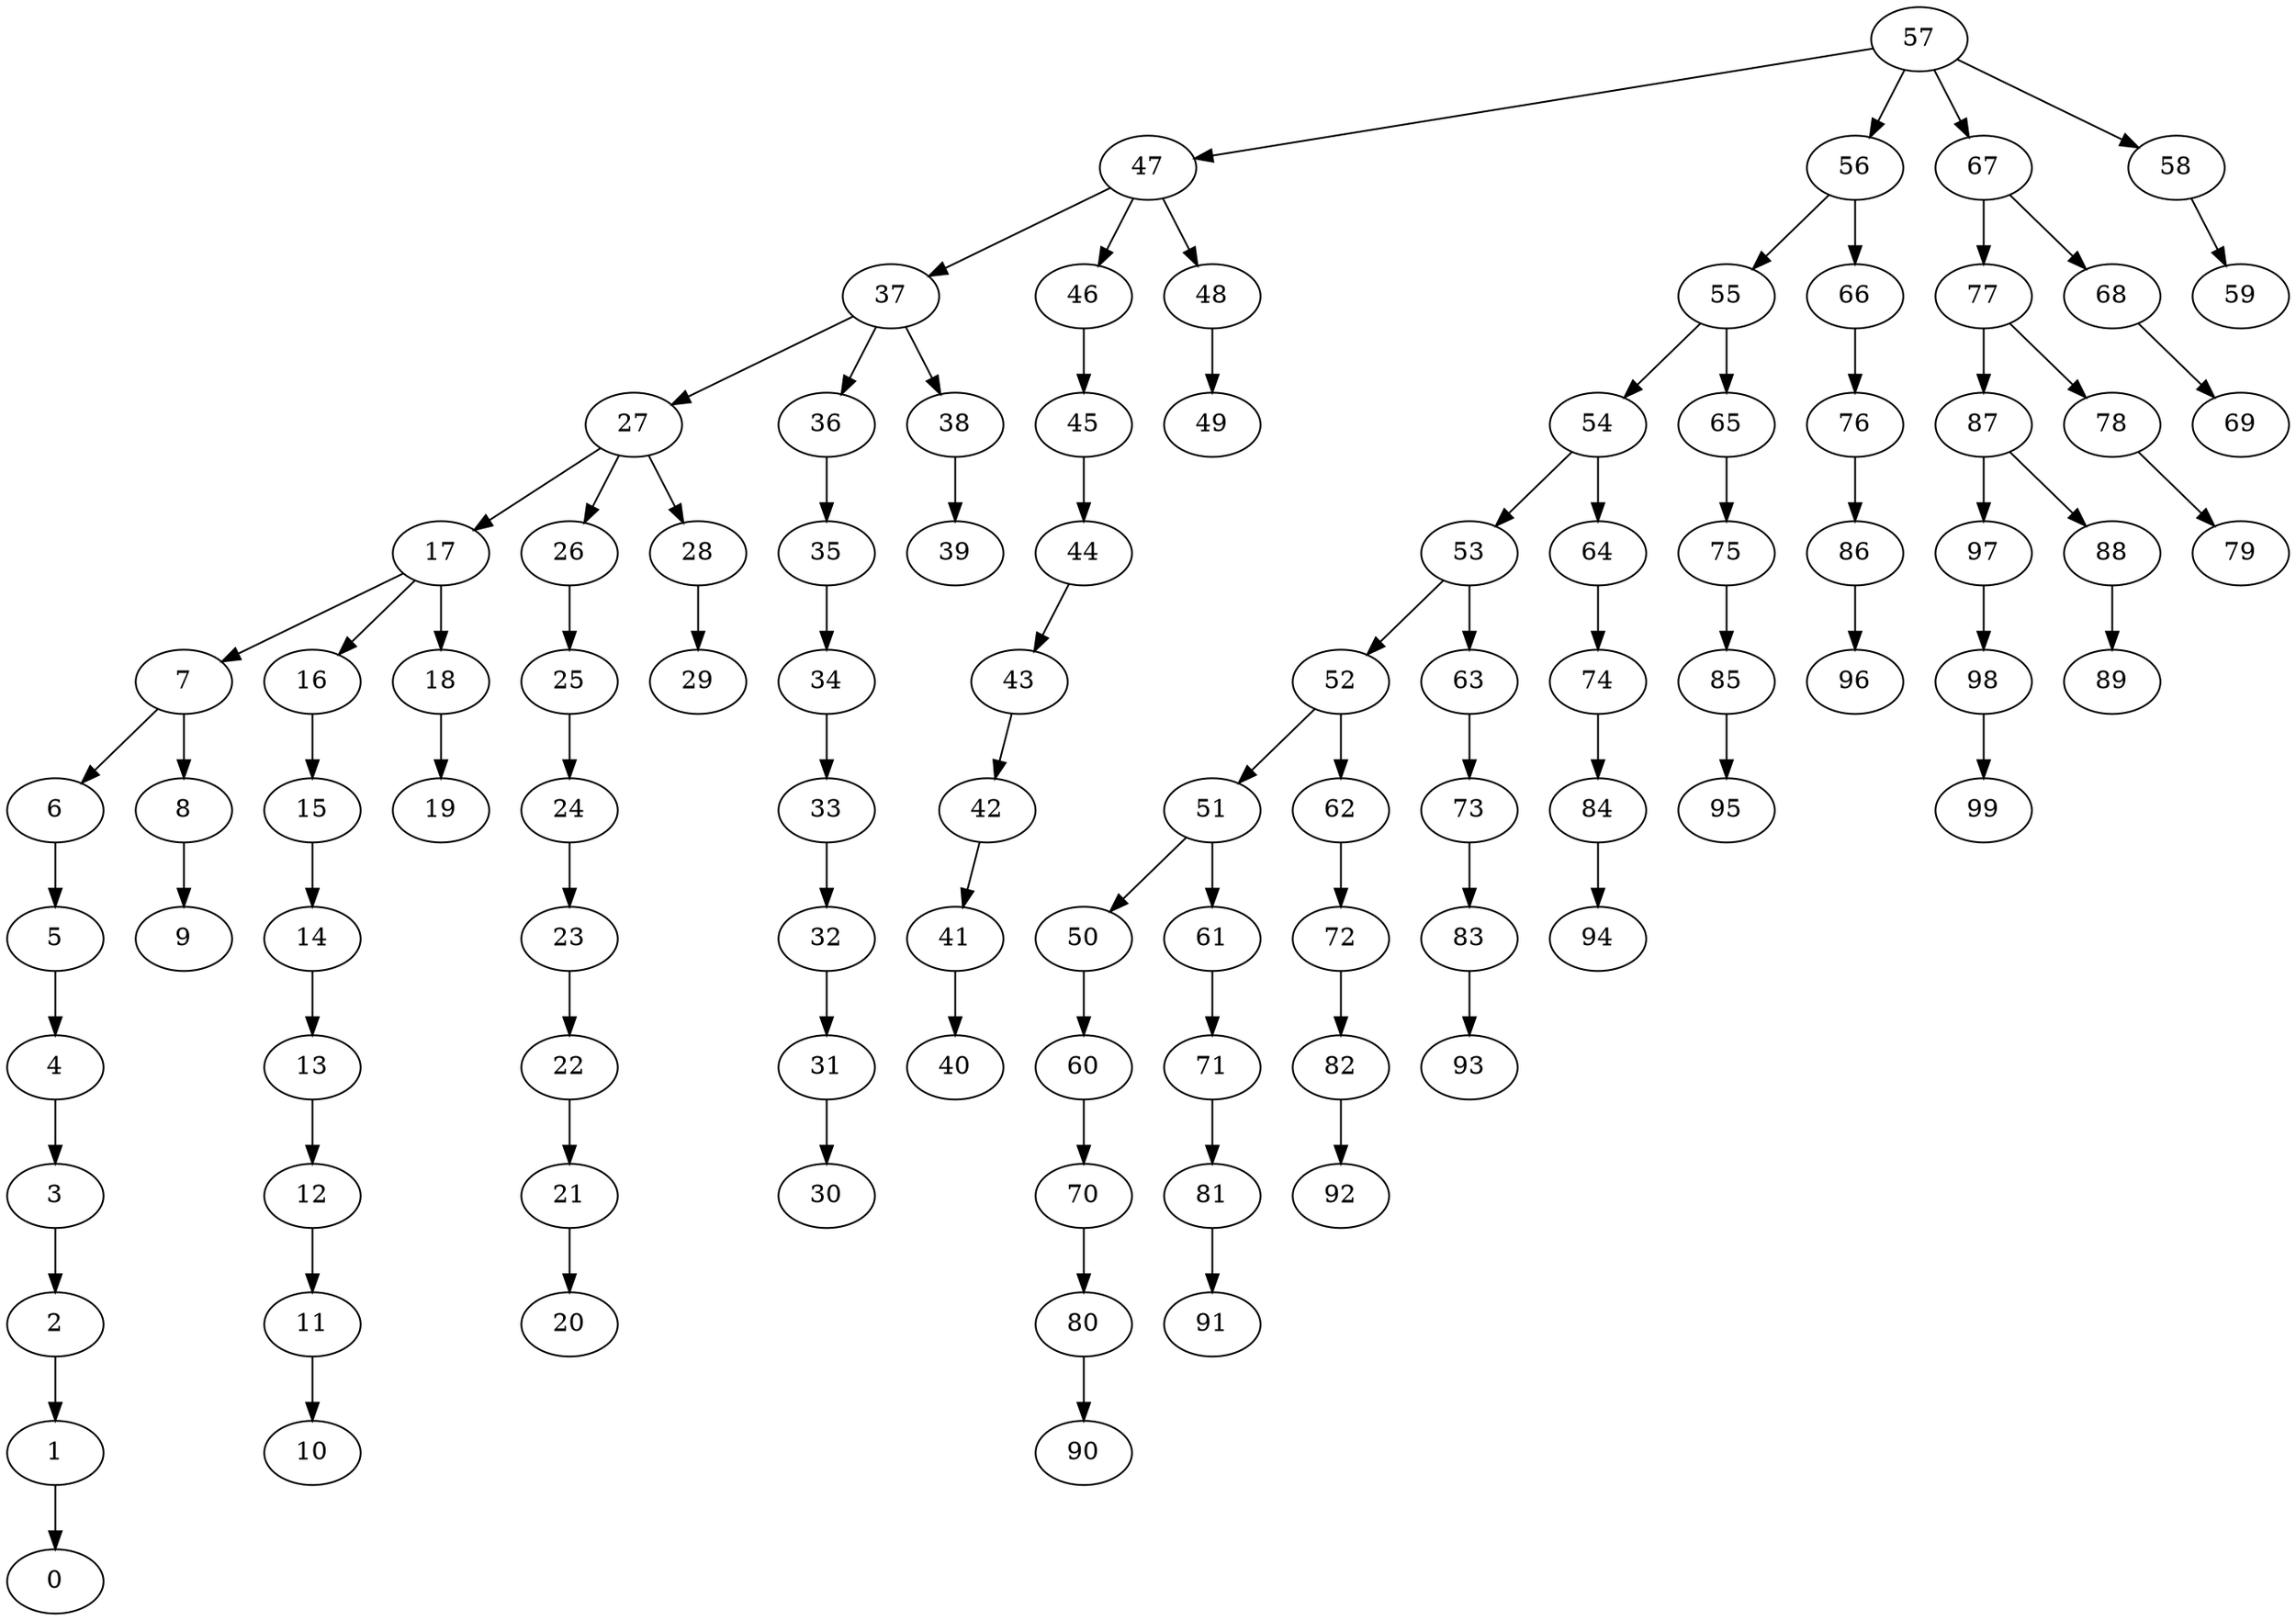 digraph my_graph {
57 [label=57]
47 [label=47]
56 [label=56]
67 [label=67]
58 [label=58]
37 [label=37]
46 [label=46]
48 [label=48]
55 [label=55]
66 [label=66]
77 [label=77]
68 [label=68]
59 [label=59]
27 [label=27]
36 [label=36]
38 [label=38]
45 [label=45]
49 [label=49]
54 [label=54]
65 [label=65]
76 [label=76]
87 [label=87]
78 [label=78]
69 [label=69]
17 [label=17]
26 [label=26]
28 [label=28]
35 [label=35]
39 [label=39]
44 [label=44]
53 [label=53]
64 [label=64]
75 [label=75]
86 [label=86]
97 [label=97]
88 [label=88]
79 [label=79]
7 [label=7]
16 [label=16]
18 [label=18]
25 [label=25]
29 [label=29]
34 [label=34]
43 [label=43]
52 [label=52]
63 [label=63]
74 [label=74]
85 [label=85]
96 [label=96]
98 [label=98]
89 [label=89]
6 [label=6]
8 [label=8]
15 [label=15]
19 [label=19]
24 [label=24]
33 [label=33]
42 [label=42]
51 [label=51]
62 [label=62]
73 [label=73]
84 [label=84]
95 [label=95]
99 [label=99]
5 [label=5]
9 [label=9]
14 [label=14]
23 [label=23]
32 [label=32]
41 [label=41]
50 [label=50]
61 [label=61]
72 [label=72]
83 [label=83]
94 [label=94]
4 [label=4]
13 [label=13]
22 [label=22]
31 [label=31]
40 [label=40]
60 [label=60]
71 [label=71]
82 [label=82]
93 [label=93]
3 [label=3]
12 [label=12]
21 [label=21]
30 [label=30]
70 [label=70]
81 [label=81]
92 [label=92]
2 [label=2]
11 [label=11]
20 [label=20]
80 [label=80]
91 [label=91]
1 [label=1]
10 [label=10]
90 [label=90]
0 [label=0]
57->47
57->56
57->67
57->58
47->37
47->46
47->48
56->55
56->66
67->77
67->68
58->59
37->27
37->36
37->38
46->45
48->49
55->54
55->65
66->76
77->87
77->78
68->69
27->17
27->26
27->28
36->35
38->39
45->44
54->53
54->64
65->75
76->86
87->97
87->88
78->79
17->7
17->16
17->18
26->25
28->29
35->34
44->43
53->52
53->63
64->74
75->85
86->96
97->98
88->89
7->6
7->8
16->15
18->19
25->24
34->33
43->42
52->51
52->62
63->73
74->84
85->95
98->99
6->5
8->9
15->14
24->23
33->32
42->41
51->50
51->61
62->72
73->83
84->94
5->4
14->13
23->22
32->31
41->40
50->60
61->71
72->82
83->93
4->3
13->12
22->21
31->30
60->70
71->81
82->92
3->2
12->11
21->20
70->80
81->91
2->1
11->10
80->90
1->0
}
